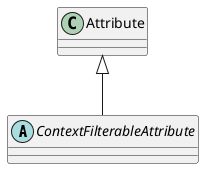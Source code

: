 @startuml
abstract class ContextFilterableAttribute {
}
Attribute <|-- ContextFilterableAttribute
@enduml
